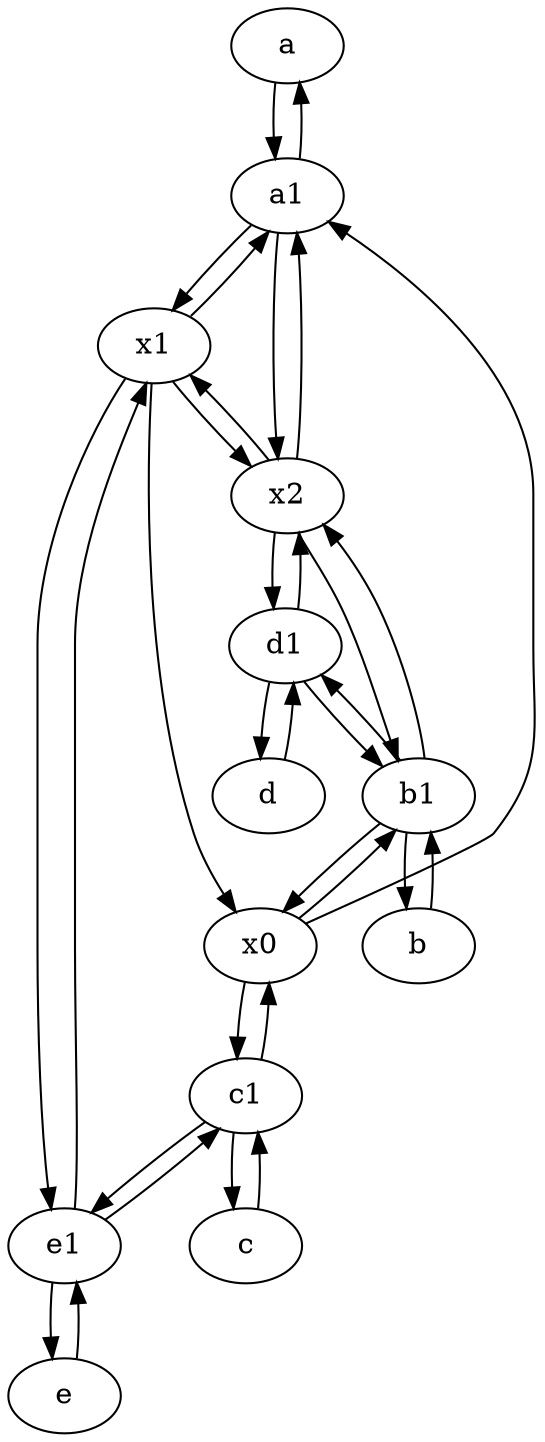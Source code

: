digraph  {
	a [pos="40,10!"];
	d1 [pos="25,30!"];
	b1 [pos="45,20!"];
	c1 [pos="30,15!"];
	x2;
	b [pos="50,20!"];
	x1;
	c [pos="20,10!"];
	d [pos="20,30!"];
	a1 [pos="40,15!"];
	e [pos="30,50!"];
	x0;
	e1 [pos="25,45!"];
	d -> d1;
	b1 -> x0;
	b -> b1;
	b1 -> d1;
	x1 -> e1;
	c -> c1;
	x0 -> c1;
	x2 -> d1;
	c1 -> c;
	x0 -> a1;
	a1 -> x1;
	e1 -> c1;
	a -> a1;
	x1 -> a1;
	e1 -> e;
	x2 -> a1;
	x2 -> b1;
	d1 -> x2;
	e1 -> x1;
	c1 -> e1;
	b1 -> b;
	b1 -> x2;
	e -> e1;
	a1 -> a;
	d1 -> b1;
	x2 -> x1;
	x1 -> x2;
	x0 -> b1;
	c1 -> x0;
	x1 -> x0;
	d1 -> d;
	a1 -> x2;

	}